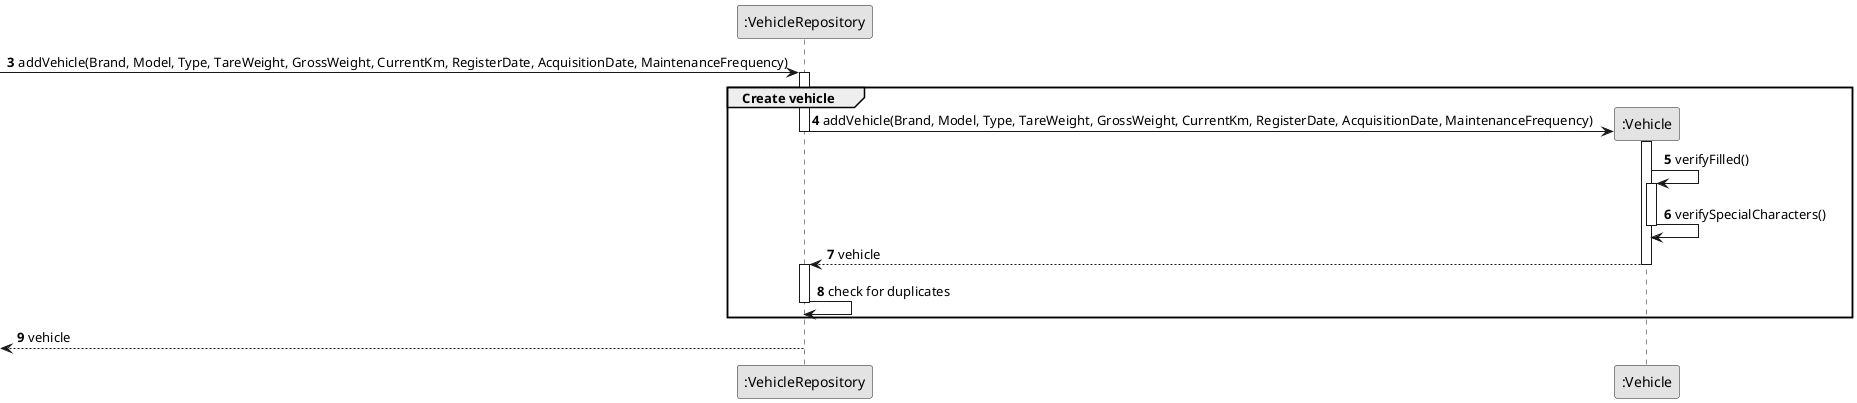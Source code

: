 @startuml
skinparam monochrome true
skinparam packageStyle rectangle
skinparam shadowing false

autonumber 3

participant ":VehicleRepository" as VehicleRepository
participant ":Vehicle" as Vehicle

-> VehicleRepository: addVehicle(Brand, Model, Type, TareWeight, GrossWeight, CurrentKm, RegisterDate, AcquisitionDate, MaintenanceFrequency)

activate VehicleRepository
    group Create vehicle

        VehicleRepository -> Vehicle**: addVehicle(Brand, Model, Type, TareWeight, GrossWeight, CurrentKm, RegisterDate, AcquisitionDate, MaintenanceFrequency)
deactivate VehicleRepository

        activate Vehicle
            Vehicle -> Vehicle : verifyFilled()
            activate Vehicle
                Vehicle -> Vehicle : verifySpecialCharacters()
            deactivate Vehicle

            Vehicle --> VehicleRepository : vehicle
        deactivate Vehicle
        activate VehicleRepository

            VehicleRepository -> VehicleRepository : check for duplicates
        deactivate VehicleRepository
    end

    <-- VehicleRepository : vehicle

@enduml
